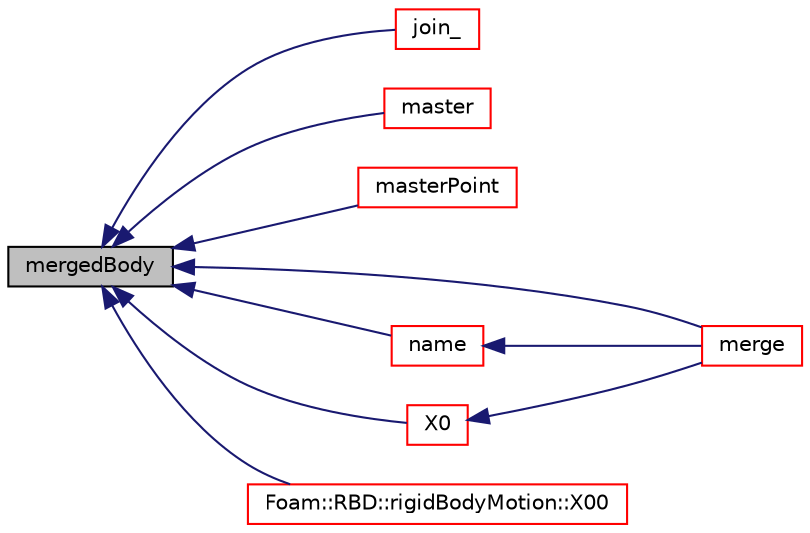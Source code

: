 digraph "mergedBody"
{
  bgcolor="transparent";
  edge [fontname="Helvetica",fontsize="10",labelfontname="Helvetica",labelfontsize="10"];
  node [fontname="Helvetica",fontsize="10",shape=record];
  rankdir="LR";
  Node1 [label="mergedBody",height=0.2,width=0.4,color="black", fillcolor="grey75", style="filled", fontcolor="black"];
  Node1 -> Node2 [dir="back",color="midnightblue",fontsize="10",style="solid",fontname="Helvetica"];
  Node2 [label="join_",height=0.2,width=0.4,color="red",URL="$a02255.html#ab5cc3084af83721de12efcfb5457972b",tooltip="Join the given body to the parent with ID parentID via the given. "];
  Node1 -> Node3 [dir="back",color="midnightblue",fontsize="10",style="solid",fontname="Helvetica"];
  Node3 [label="master",height=0.2,width=0.4,color="red",URL="$a02255.html#acbb6a9968c29d08ef45d221f14d47a95",tooltip="Return the ID of the master body for a sub-body otherwise. "];
  Node1 -> Node4 [dir="back",color="midnightblue",fontsize="10",style="solid",fontname="Helvetica"];
  Node4 [label="masterPoint",height=0.2,width=0.4,color="red",URL="$a02255.html#a454c358f9f1f4db4e22c398ee95cbbe8"];
  Node1 -> Node5 [dir="back",color="midnightblue",fontsize="10",style="solid",fontname="Helvetica"];
  Node5 [label="merge",height=0.2,width=0.4,color="red",URL="$a02255.html#a69de372947f78e2cb174fb5393c4d7e7",tooltip="Merge the given body with transform X into the parent with ID. "];
  Node1 -> Node6 [dir="back",color="midnightblue",fontsize="10",style="solid",fontname="Helvetica"];
  Node6 [label="name",height=0.2,width=0.4,color="red",URL="$a02255.html#a6eb5a89a22f78316b5bd25e2006c009e",tooltip="Return the name of body with the given ID. "];
  Node6 -> Node5 [dir="back",color="midnightblue",fontsize="10",style="solid",fontname="Helvetica"];
  Node1 -> Node7 [dir="back",color="midnightblue",fontsize="10",style="solid",fontname="Helvetica"];
  Node7 [label="X0",height=0.2,width=0.4,color="red",URL="$a02255.html#a85f5c11c3801ec564f72be709ac38fdc",tooltip="Return the current transform to the global frame for the given body. "];
  Node7 -> Node5 [dir="back",color="midnightblue",fontsize="10",style="solid",fontname="Helvetica"];
  Node1 -> Node8 [dir="back",color="midnightblue",fontsize="10",style="solid",fontname="Helvetica"];
  Node8 [label="Foam::RBD::rigidBodyMotion::X00",height=0.2,width=0.4,color="red",URL="$a02257.html#aa46bd63135b87940737c99dc83dbac23",tooltip="Return the initial transform to the global frame for the. "];
}
